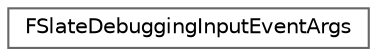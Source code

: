 digraph "Graphical Class Hierarchy"
{
 // INTERACTIVE_SVG=YES
 // LATEX_PDF_SIZE
  bgcolor="transparent";
  edge [fontname=Helvetica,fontsize=10,labelfontname=Helvetica,labelfontsize=10];
  node [fontname=Helvetica,fontsize=10,shape=box,height=0.2,width=0.4];
  rankdir="LR";
  Node0 [id="Node000000",label="FSlateDebuggingInputEventArgs",height=0.2,width=0.4,color="grey40", fillcolor="white", style="filled",URL="$d0/da3/structFSlateDebuggingInputEventArgs.html",tooltip=" "];
}
